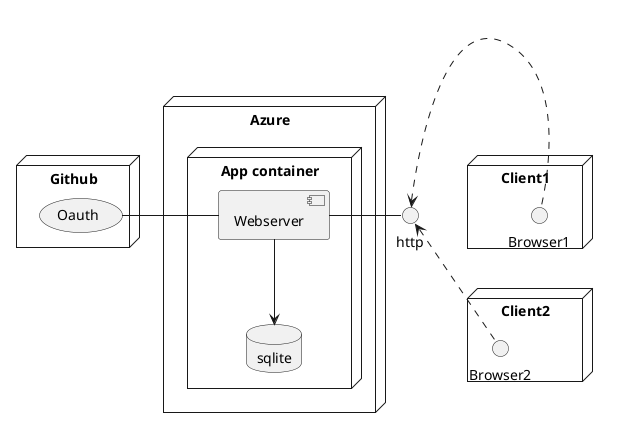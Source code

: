 @startuml
skinparam package<<Layout>> {
  borderColor Transparent
  backgroundColor Transparent
  fontColor Transparent
  stereotypeFontColor Transparent
}
node "Github" {
    (Oauth)
}
node "Azure" {
    node "App container" {
        database sqlite
        Oauth - [Webserver]
        Webserver --> sqlite
    }
}
package layout1 <<layout>> {
    node "Client1" {
        () Browser1
    }
    node "Client2" {
        () Browser2
    }
}
Client1 -[Hidden]-> Client2
() http
http <. Browser1
http <. Browser2
Webserver - http
@enduml